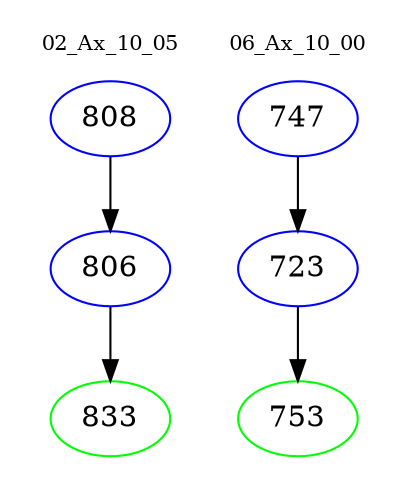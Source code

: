 digraph{
subgraph cluster_0 {
color = white
label = "02_Ax_10_05";
fontsize=10;
T0_808 [label="808", color="blue"]
T0_808 -> T0_806 [color="black"]
T0_806 [label="806", color="blue"]
T0_806 -> T0_833 [color="black"]
T0_833 [label="833", color="green"]
}
subgraph cluster_1 {
color = white
label = "06_Ax_10_00";
fontsize=10;
T1_747 [label="747", color="blue"]
T1_747 -> T1_723 [color="black"]
T1_723 [label="723", color="blue"]
T1_723 -> T1_753 [color="black"]
T1_753 [label="753", color="green"]
}
}
